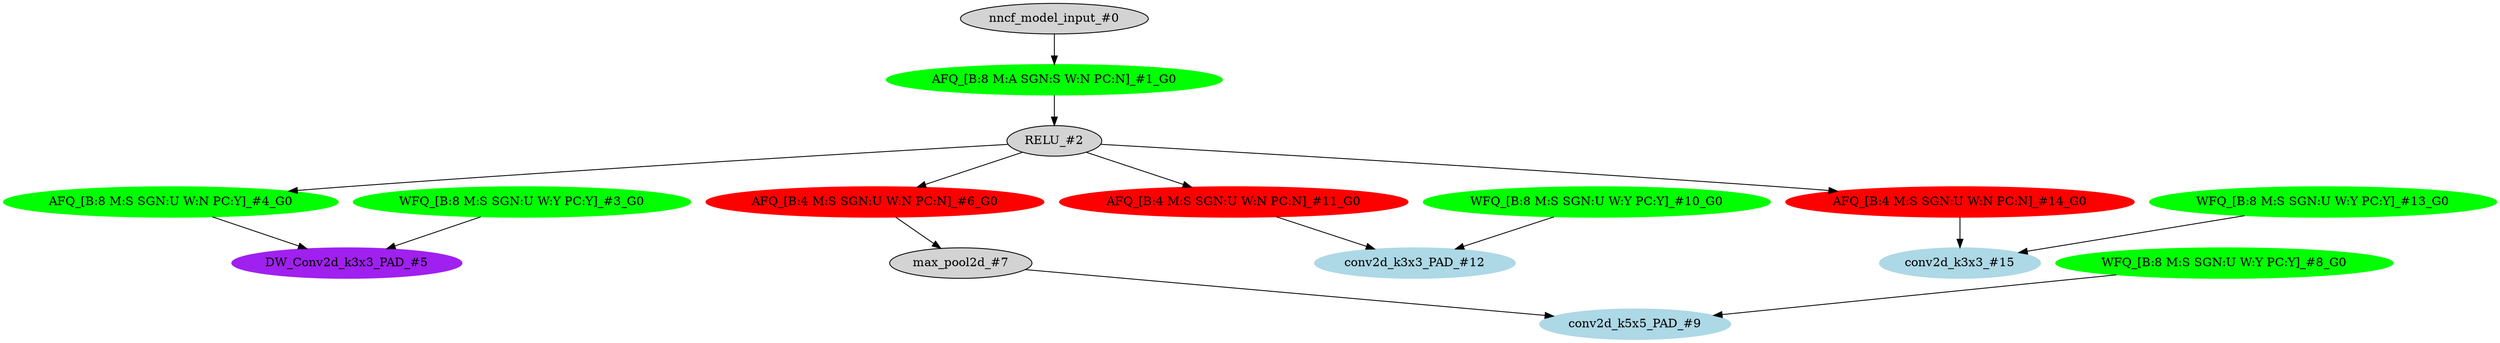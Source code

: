 strict digraph  {
"0 /nncf_model_input" [id=0, label="nncf_model_input_#0", scope="", style=filled, type=nncf_model_input];
"1 AsymmetricQuantizer/asymmetric_quantize" [color=green, id=1, label="AFQ_[B:8 M:A SGN:S W:N PC:N]_#1_G0", scope=AsymmetricQuantizer, style=filled, type=asymmetric_quantize];
"2 MultiBranchesModel/ReLU/RELU" [id=2, label="RELU_#2", scope="MultiBranchesModel/ReLU", style=filled, type=RELU];
"3 MultiBranchesModel/NNCFConv2d[conv_a]/ModuleDict[pre_ops]/UpdateWeight[0]/SymmetricQuantizer[op]/symmetric_quantize" [color=green, id=3, label="WFQ_[B:8 M:S SGN:U W:Y PC:Y]_#3_G0", scope="MultiBranchesModel/NNCFConv2d[conv_a]/ModuleDict[pre_ops]/UpdateWeight[0]/SymmetricQuantizer[op]", style=filled, type=symmetric_quantize];
"4 MultiBranchesModel/NNCFConv2d[conv_a]/SymmetricQuantizer/symmetric_quantize" [color=green, id=4, label="AFQ_[B:8 M:S SGN:U W:N PC:Y]_#4_G0", scope="MultiBranchesModel/NNCFConv2d[conv_a]/SymmetricQuantizer", style=filled, type=symmetric_quantize];
"5 MultiBranchesModel/NNCFConv2d[conv_a]/conv2d" [color=purple, id=5, label="DW_Conv2d_k3x3_PAD_#5", scope="MultiBranchesModel/NNCFConv2d[conv_a]", style=filled, type=conv2d];
"6 MultiBranchesModel/MaxPool2d[max_pool_b]/SymmetricQuantizer/symmetric_quantize" [color=red, id=6, label="AFQ_[B:4 M:S SGN:U W:N PC:N]_#6_G0", scope="MultiBranchesModel/MaxPool2d[max_pool_b]/SymmetricQuantizer", style=filled, type=symmetric_quantize];
"7 MultiBranchesModel/MaxPool2d[max_pool_b]/max_pool2d" [id=7, label="max_pool2d_#7", scope="MultiBranchesModel/MaxPool2d[max_pool_b]", style=filled, type=max_pool2d];
"8 MultiBranchesModel/NNCFConv2d[conv_b]/ModuleDict[pre_ops]/UpdateWeight[0]/SymmetricQuantizer[op]/symmetric_quantize" [color=green, id=8, label="WFQ_[B:8 M:S SGN:U W:Y PC:Y]_#8_G0", scope="MultiBranchesModel/NNCFConv2d[conv_b]/ModuleDict[pre_ops]/UpdateWeight[0]/SymmetricQuantizer[op]", style=filled, type=symmetric_quantize];
"9 MultiBranchesModel/NNCFConv2d[conv_b]/conv2d" [color=lightblue, id=9, label="conv2d_k5x5_PAD_#9", scope="MultiBranchesModel/NNCFConv2d[conv_b]", style=filled, type=conv2d];
"10 MultiBranchesModel/NNCFConv2d[conv_c]/ModuleDict[pre_ops]/UpdateWeight[0]/SymmetricQuantizer[op]/symmetric_quantize" [color=green, id=10, label="WFQ_[B:8 M:S SGN:U W:Y PC:Y]_#10_G0", scope="MultiBranchesModel/NNCFConv2d[conv_c]/ModuleDict[pre_ops]/UpdateWeight[0]/SymmetricQuantizer[op]", style=filled, type=symmetric_quantize];
"11 MultiBranchesModel/NNCFConv2d[conv_c]/SymmetricQuantizer/symmetric_quantize" [color=red, id=11, label="AFQ_[B:4 M:S SGN:U W:N PC:N]_#11_G0", scope="MultiBranchesModel/NNCFConv2d[conv_c]/SymmetricQuantizer", style=filled, type=symmetric_quantize];
"12 MultiBranchesModel/NNCFConv2d[conv_c]/conv2d" [color=lightblue, id=12, label="conv2d_k3x3_PAD_#12", scope="MultiBranchesModel/NNCFConv2d[conv_c]", style=filled, type=conv2d];
"13 MultiBranchesModel/NNCFConv2d[conv_d]/ModuleDict[pre_ops]/UpdateWeight[0]/SymmetricQuantizer[op]/symmetric_quantize" [color=green, id=13, label="WFQ_[B:8 M:S SGN:U W:Y PC:Y]_#13_G0", scope="MultiBranchesModel/NNCFConv2d[conv_d]/ModuleDict[pre_ops]/UpdateWeight[0]/SymmetricQuantizer[op]", style=filled, type=symmetric_quantize];
"14 MultiBranchesModel/NNCFConv2d[conv_d]/SymmetricQuantizer/symmetric_quantize" [color=red, id=14, label="AFQ_[B:4 M:S SGN:U W:N PC:N]_#14_G0", scope="MultiBranchesModel/NNCFConv2d[conv_d]/SymmetricQuantizer", style=filled, type=symmetric_quantize];
"15 MultiBranchesModel/NNCFConv2d[conv_d]/conv2d" [color=lightblue, id=15, label="conv2d_k3x3_#15", scope="MultiBranchesModel/NNCFConv2d[conv_d]", style=filled, type=conv2d];
"0 /nncf_model_input" -> "1 AsymmetricQuantizer/asymmetric_quantize";
"1 AsymmetricQuantizer/asymmetric_quantize" -> "2 MultiBranchesModel/ReLU/RELU";
"2 MultiBranchesModel/ReLU/RELU" -> "4 MultiBranchesModel/NNCFConv2d[conv_a]/SymmetricQuantizer/symmetric_quantize";
"2 MultiBranchesModel/ReLU/RELU" -> "6 MultiBranchesModel/MaxPool2d[max_pool_b]/SymmetricQuantizer/symmetric_quantize";
"2 MultiBranchesModel/ReLU/RELU" -> "11 MultiBranchesModel/NNCFConv2d[conv_c]/SymmetricQuantizer/symmetric_quantize";
"2 MultiBranchesModel/ReLU/RELU" -> "14 MultiBranchesModel/NNCFConv2d[conv_d]/SymmetricQuantizer/symmetric_quantize";
"3 MultiBranchesModel/NNCFConv2d[conv_a]/ModuleDict[pre_ops]/UpdateWeight[0]/SymmetricQuantizer[op]/symmetric_quantize" -> "5 MultiBranchesModel/NNCFConv2d[conv_a]/conv2d";
"4 MultiBranchesModel/NNCFConv2d[conv_a]/SymmetricQuantizer/symmetric_quantize" -> "5 MultiBranchesModel/NNCFConv2d[conv_a]/conv2d";
"6 MultiBranchesModel/MaxPool2d[max_pool_b]/SymmetricQuantizer/symmetric_quantize" -> "7 MultiBranchesModel/MaxPool2d[max_pool_b]/max_pool2d";
"7 MultiBranchesModel/MaxPool2d[max_pool_b]/max_pool2d" -> "9 MultiBranchesModel/NNCFConv2d[conv_b]/conv2d";
"8 MultiBranchesModel/NNCFConv2d[conv_b]/ModuleDict[pre_ops]/UpdateWeight[0]/SymmetricQuantizer[op]/symmetric_quantize" -> "9 MultiBranchesModel/NNCFConv2d[conv_b]/conv2d";
"10 MultiBranchesModel/NNCFConv2d[conv_c]/ModuleDict[pre_ops]/UpdateWeight[0]/SymmetricQuantizer[op]/symmetric_quantize" -> "12 MultiBranchesModel/NNCFConv2d[conv_c]/conv2d";
"11 MultiBranchesModel/NNCFConv2d[conv_c]/SymmetricQuantizer/symmetric_quantize" -> "12 MultiBranchesModel/NNCFConv2d[conv_c]/conv2d";
"13 MultiBranchesModel/NNCFConv2d[conv_d]/ModuleDict[pre_ops]/UpdateWeight[0]/SymmetricQuantizer[op]/symmetric_quantize" -> "15 MultiBranchesModel/NNCFConv2d[conv_d]/conv2d";
"14 MultiBranchesModel/NNCFConv2d[conv_d]/SymmetricQuantizer/symmetric_quantize" -> "15 MultiBranchesModel/NNCFConv2d[conv_d]/conv2d";
}
